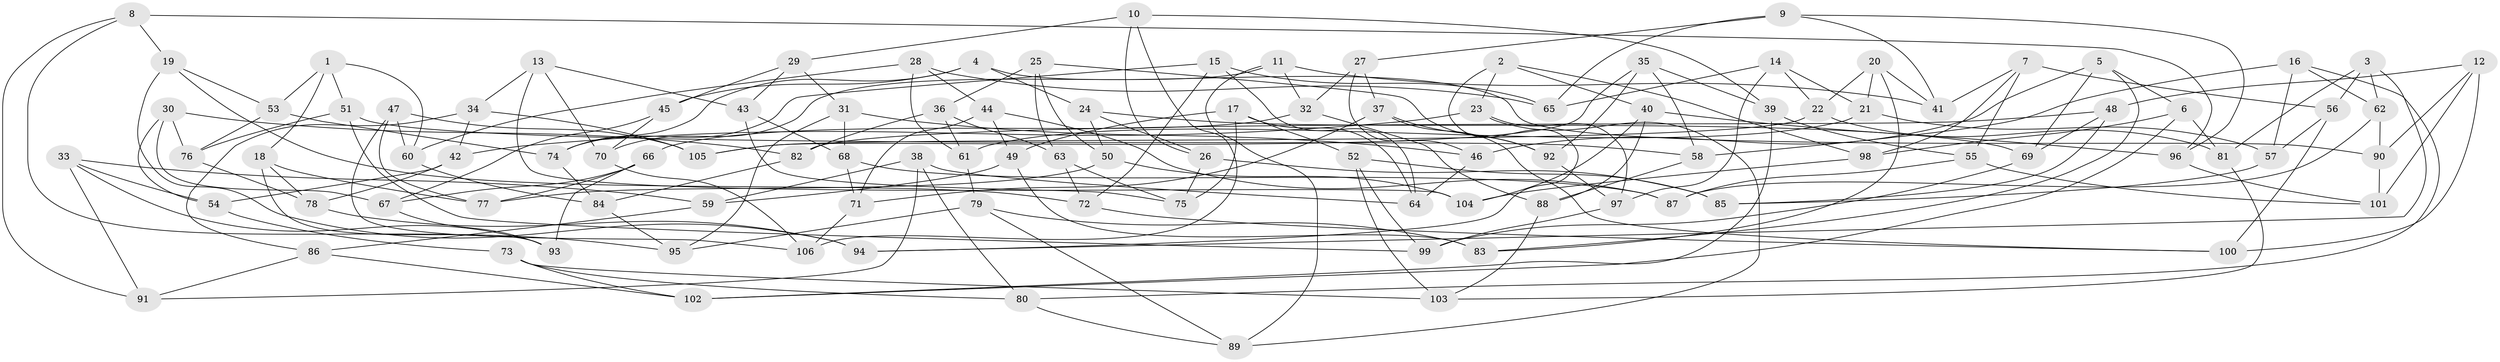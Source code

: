 // coarse degree distribution, {6: 0.546875, 5: 0.109375, 4: 0.328125, 3: 0.015625}
// Generated by graph-tools (version 1.1) at 2025/42/03/06/25 10:42:19]
// undirected, 106 vertices, 212 edges
graph export_dot {
graph [start="1"]
  node [color=gray90,style=filled];
  1;
  2;
  3;
  4;
  5;
  6;
  7;
  8;
  9;
  10;
  11;
  12;
  13;
  14;
  15;
  16;
  17;
  18;
  19;
  20;
  21;
  22;
  23;
  24;
  25;
  26;
  27;
  28;
  29;
  30;
  31;
  32;
  33;
  34;
  35;
  36;
  37;
  38;
  39;
  40;
  41;
  42;
  43;
  44;
  45;
  46;
  47;
  48;
  49;
  50;
  51;
  52;
  53;
  54;
  55;
  56;
  57;
  58;
  59;
  60;
  61;
  62;
  63;
  64;
  65;
  66;
  67;
  68;
  69;
  70;
  71;
  72;
  73;
  74;
  75;
  76;
  77;
  78;
  79;
  80;
  81;
  82;
  83;
  84;
  85;
  86;
  87;
  88;
  89;
  90;
  91;
  92;
  93;
  94;
  95;
  96;
  97;
  98;
  99;
  100;
  101;
  102;
  103;
  104;
  105;
  106;
  1 -- 60;
  1 -- 18;
  1 -- 51;
  1 -- 53;
  2 -- 23;
  2 -- 40;
  2 -- 98;
  2 -- 94;
  3 -- 81;
  3 -- 62;
  3 -- 56;
  3 -- 94;
  4 -- 74;
  4 -- 45;
  4 -- 90;
  4 -- 24;
  5 -- 69;
  5 -- 6;
  5 -- 83;
  5 -- 46;
  6 -- 81;
  6 -- 102;
  6 -- 98;
  7 -- 98;
  7 -- 41;
  7 -- 56;
  7 -- 55;
  8 -- 96;
  8 -- 91;
  8 -- 95;
  8 -- 19;
  9 -- 96;
  9 -- 27;
  9 -- 65;
  9 -- 41;
  10 -- 29;
  10 -- 26;
  10 -- 106;
  10 -- 39;
  11 -- 41;
  11 -- 89;
  11 -- 70;
  11 -- 32;
  12 -- 48;
  12 -- 101;
  12 -- 90;
  12 -- 100;
  13 -- 34;
  13 -- 70;
  13 -- 43;
  13 -- 104;
  14 -- 21;
  14 -- 65;
  14 -- 97;
  14 -- 22;
  15 -- 65;
  15 -- 74;
  15 -- 64;
  15 -- 72;
  16 -- 62;
  16 -- 80;
  16 -- 58;
  16 -- 57;
  17 -- 64;
  17 -- 75;
  17 -- 52;
  17 -- 49;
  18 -- 77;
  18 -- 78;
  18 -- 93;
  19 -- 72;
  19 -- 53;
  19 -- 94;
  20 -- 83;
  20 -- 41;
  20 -- 22;
  20 -- 21;
  21 -- 57;
  21 -- 61;
  22 -- 105;
  22 -- 81;
  23 -- 89;
  23 -- 42;
  23 -- 97;
  24 -- 69;
  24 -- 50;
  24 -- 26;
  25 -- 92;
  25 -- 50;
  25 -- 36;
  25 -- 63;
  26 -- 85;
  26 -- 75;
  27 -- 37;
  27 -- 46;
  27 -- 32;
  28 -- 61;
  28 -- 44;
  28 -- 65;
  28 -- 60;
  29 -- 31;
  29 -- 45;
  29 -- 43;
  30 -- 54;
  30 -- 76;
  30 -- 82;
  30 -- 67;
  31 -- 95;
  31 -- 46;
  31 -- 68;
  32 -- 66;
  32 -- 88;
  33 -- 54;
  33 -- 91;
  33 -- 93;
  33 -- 59;
  34 -- 86;
  34 -- 42;
  34 -- 105;
  35 -- 105;
  35 -- 58;
  35 -- 39;
  35 -- 92;
  36 -- 82;
  36 -- 61;
  36 -- 63;
  37 -- 100;
  37 -- 71;
  37 -- 92;
  38 -- 91;
  38 -- 59;
  38 -- 64;
  38 -- 80;
  39 -- 55;
  39 -- 102;
  40 -- 104;
  40 -- 88;
  40 -- 96;
  42 -- 54;
  42 -- 78;
  43 -- 68;
  43 -- 75;
  44 -- 71;
  44 -- 49;
  44 -- 87;
  45 -- 70;
  45 -- 67;
  46 -- 64;
  47 -- 105;
  47 -- 60;
  47 -- 77;
  47 -- 106;
  48 -- 82;
  48 -- 69;
  48 -- 85;
  49 -- 59;
  49 -- 83;
  50 -- 104;
  50 -- 77;
  51 -- 58;
  51 -- 99;
  51 -- 76;
  52 -- 103;
  52 -- 99;
  52 -- 85;
  53 -- 74;
  53 -- 76;
  54 -- 73;
  55 -- 101;
  55 -- 87;
  56 -- 57;
  56 -- 100;
  57 -- 85;
  58 -- 88;
  59 -- 86;
  60 -- 84;
  61 -- 79;
  62 -- 90;
  62 -- 87;
  63 -- 75;
  63 -- 72;
  66 -- 77;
  66 -- 67;
  66 -- 93;
  67 -- 93;
  68 -- 71;
  68 -- 87;
  69 -- 99;
  70 -- 106;
  71 -- 106;
  72 -- 100;
  73 -- 80;
  73 -- 103;
  73 -- 102;
  74 -- 84;
  76 -- 78;
  78 -- 94;
  79 -- 83;
  79 -- 89;
  79 -- 95;
  80 -- 89;
  81 -- 103;
  82 -- 84;
  84 -- 95;
  86 -- 91;
  86 -- 102;
  88 -- 103;
  90 -- 101;
  92 -- 97;
  96 -- 101;
  97 -- 99;
  98 -- 104;
}
